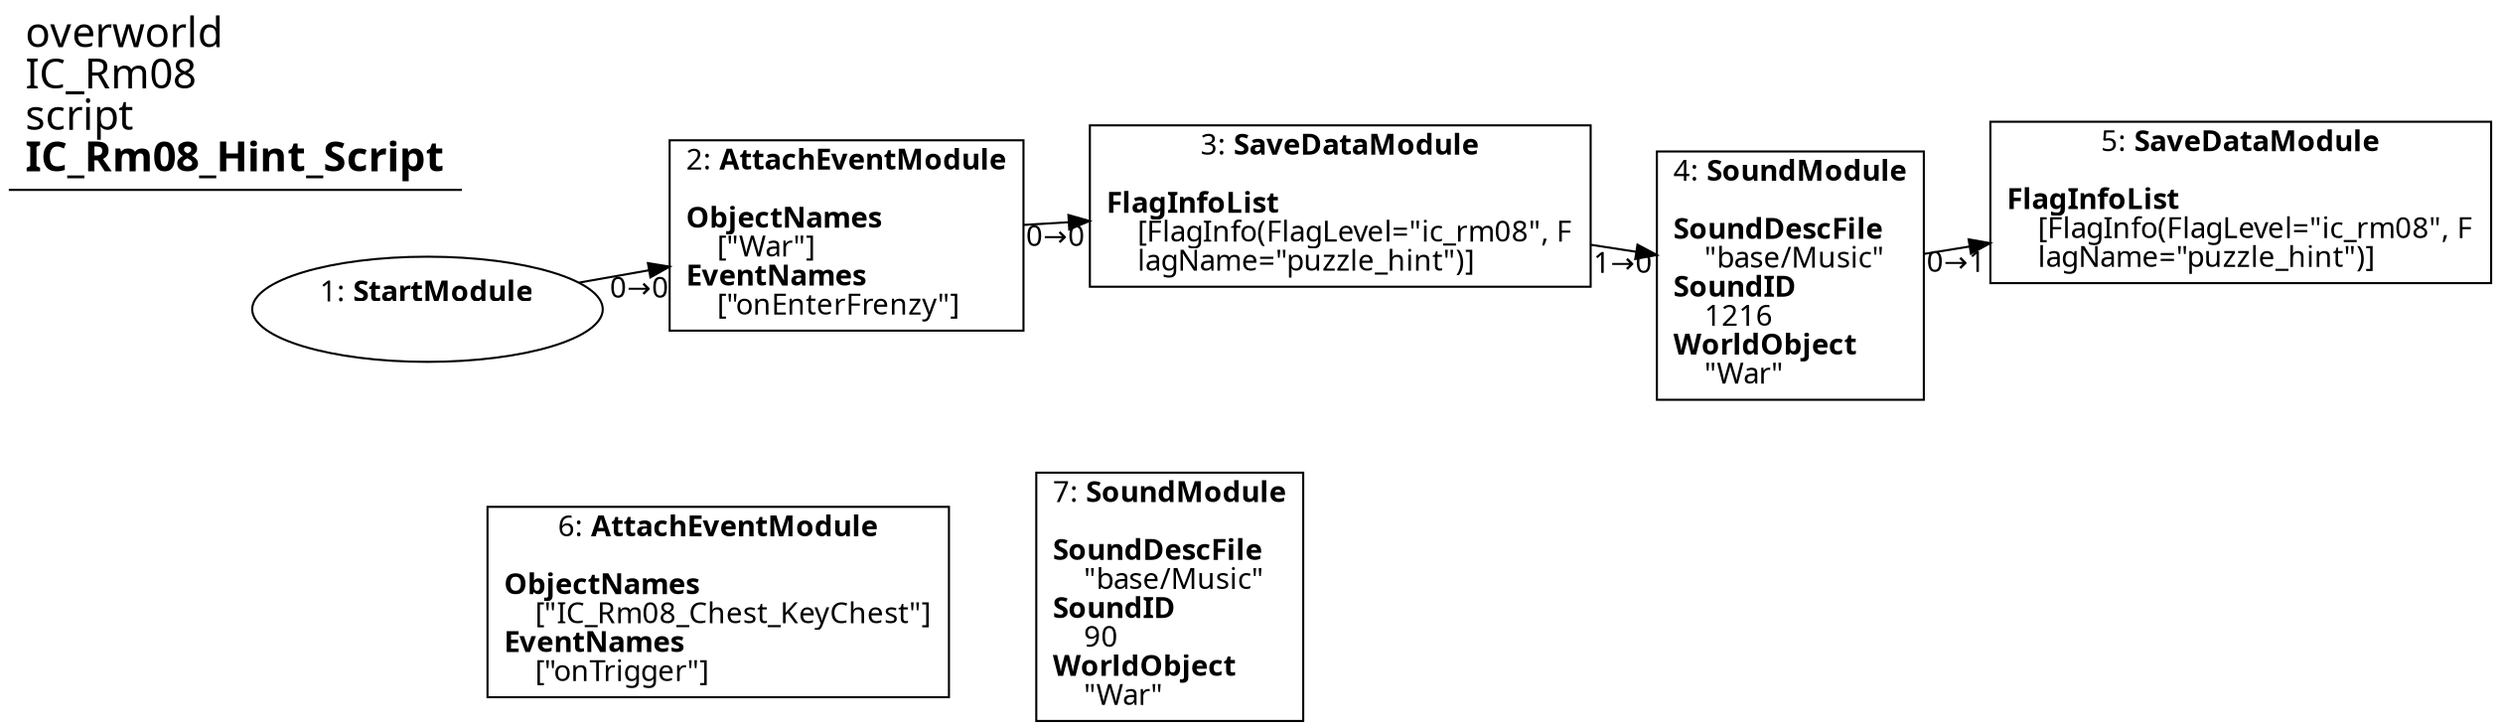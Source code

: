 digraph {
    layout = fdp;
    overlap = prism;
    sep = "+16";
    splines = spline;

    node [ shape = box ];

    graph [ fontname = "Segoe UI" ];
    node [ fontname = "Segoe UI" ];
    edge [ fontname = "Segoe UI" ];

    1 [ label = <1: <b>StartModule</b><br/><br/>> ];
    1 [ shape = oval ]
    1 [ pos = "0.12900001,-0.21800001!" ];
    1 -> 2 [ label = "0→0" ];

    2 [ label = <2: <b>AttachEventModule</b><br/><br/><b>ObjectNames</b><br align="left"/>    [&quot;War&quot;]<br align="left"/><b>EventNames</b><br align="left"/>    [&quot;onEnterFrenzy&quot;]<br align="left"/>> ];
    2 [ pos = "0.34500003,-0.21800001!" ];
    2 -> 3 [ label = "0→0" ];

    3 [ label = <3: <b>SaveDataModule</b><br/><br/><b>FlagInfoList</b><br align="left"/>    [FlagInfo(FlagLevel=&quot;ic_rm08&quot;, F<br align="left"/>    lagName=&quot;puzzle_hint&quot;)]<br align="left"/>> ];
    3 [ pos = "0.592,-0.21800001!" ];
    3 -> 4 [ label = "1→0" ];

    4 [ label = <4: <b>SoundModule</b><br/><br/><b>SoundDescFile</b><br align="left"/>    &quot;base/Music&quot;<br align="left"/><b>SoundID</b><br align="left"/>    1216<br align="left"/><b>WorldObject</b><br align="left"/>    &quot;War&quot;<br align="left"/>> ];
    4 [ pos = "0.836,-0.24100001!" ];
    4 -> 5 [ label = "0→1" ];

    5 [ label = <5: <b>SaveDataModule</b><br/><br/><b>FlagInfoList</b><br align="left"/>    [FlagInfo(FlagLevel=&quot;ic_rm08&quot;, F<br align="left"/>    lagName=&quot;puzzle_hint&quot;)]<br align="left"/>> ];
    5 [ pos = "1.029,-0.21800001!" ];

    6 [ label = <6: <b>AttachEventModule</b><br/><br/><b>ObjectNames</b><br align="left"/>    [&quot;IC_Rm08_Chest_KeyChest&quot;]<br align="left"/><b>EventNames</b><br align="left"/>    [&quot;onTrigger&quot;]<br align="left"/>> ];
    6 [ pos = "0.35300002,-0.44400004!" ];

    7 [ label = <7: <b>SoundModule</b><br/><br/><b>SoundDescFile</b><br align="left"/>    &quot;base/Music&quot;<br align="left"/><b>SoundID</b><br align="left"/>    90<br align="left"/><b>WorldObject</b><br align="left"/>    &quot;War&quot;<br align="left"/>> ];
    7 [ pos = "0.55700004,-0.44400004!" ];

    title [ pos = "0.128,-0.21700001!" ];
    title [ shape = underline ];
    title [ label = <<font point-size="20">overworld<br align="left"/>IC_Rm08<br align="left"/>script<br align="left"/><b>IC_Rm08_Hint_Script</b><br align="left"/></font>> ];
}
